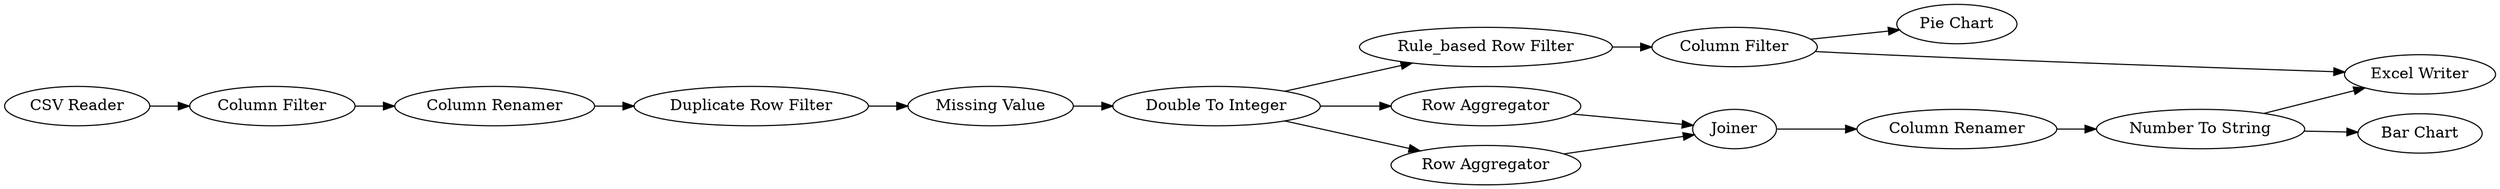 digraph {
	8 -> 15
	10 -> 13
	16 -> 17
	8 -> 6
	5 -> 4
	4 -> 8
	12 -> 14
	15 -> 16
	8 -> 9
	3 -> 5
	16 -> 14
	6 -> 10
	9 -> 10
	1 -> 2
	2 -> 3
	12 -> 11
	13 -> 12
	5 [label="Duplicate Row Filter"]
	16 [label="Column Filter"]
	14 [label="Excel Writer"]
	13 [label="Column Renamer"]
	1 [label="CSV Reader"]
	9 [label="Row Aggregator"]
	11 [label="Bar Chart"]
	4 [label="Missing Value"]
	8 [label="Double To Integer"]
	6 [label="Row Aggregator"]
	15 [label="Rule_based Row Filter"]
	12 [label="Number To String"]
	17 [label="Pie Chart"]
	3 [label="Column Renamer"]
	2 [label="Column Filter"]
	10 [label=Joiner]
	rankdir=LR
}
